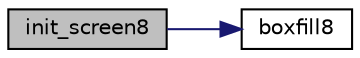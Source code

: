 digraph "init_screen8"
{
 // LATEX_PDF_SIZE
  edge [fontname="Helvetica",fontsize="10",labelfontname="Helvetica",labelfontsize="10"];
  node [fontname="Helvetica",fontsize="10",shape=record];
  rankdir="LR";
  Node1 [label="init_screen8",height=0.2,width=0.4,color="black", fillcolor="grey75", style="filled", fontcolor="black",tooltip=" "];
  Node1 -> Node2 [color="midnightblue",fontsize="10",style="solid"];
  Node2 [label="boxfill8",height=0.2,width=0.4,color="black", fillcolor="white", style="filled",URL="$graphic_8c.html#a8db7fb68501f39701e4b0801364a2e1c",tooltip=" "];
}
